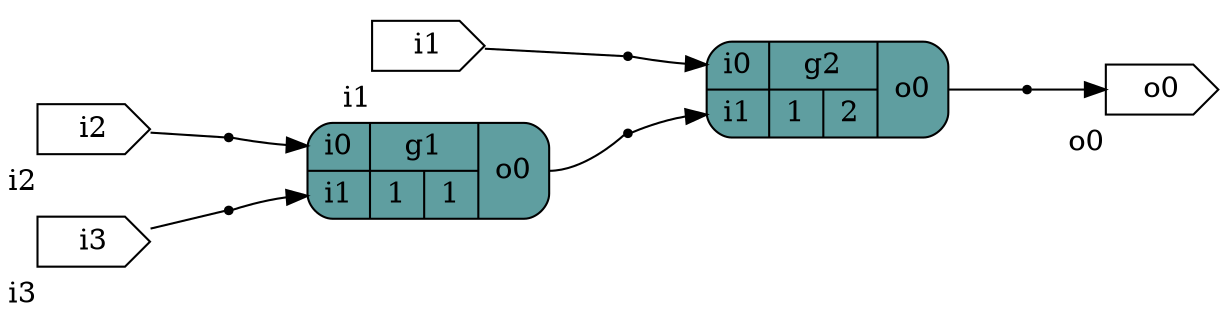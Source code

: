 digraph test {
		graph [rankdir = LR];
		g1[shape=record; style="rounded,filled"; fillcolor=cadetblue; label="{{<i0>i0|<i1>i1}|{g1|{1|1}}|{<o0>o0}}"]
		g2[shape=record; style="rounded,filled"; fillcolor=cadetblue; label="{{<i0>i0|<i1>i1}|{g2|{1|2}}|{<o0>o0}}"]
		i1[shape=cds,xlabel="i1"]
		i2[shape=cds,xlabel="i2"]
		i3[shape=cds,xlabel="i3"]
		o0[shape=cds,xlabel="o0"]
		wi1[shape=point];
		i1 -> wi1[arrowhead=none]
		wi1 -> g2:i0;
		wi2[shape=point];
		i2 -> wi2[arrowhead=none]
		wi2 -> g1:i0;
		wi3[shape=point];
		i3 -> wi3[arrowhead=none]
		wi3 -> g1:i1;
		wg1_o0[shape=point];
		g1:o0 -> wg1_o0[arrowhead=none]
		wg1_o0 -> g2:i1;
		wo0[shape=point];
		g2:o0 -> wo0[arrowhead=none]
		wo0 -> o0;
}
